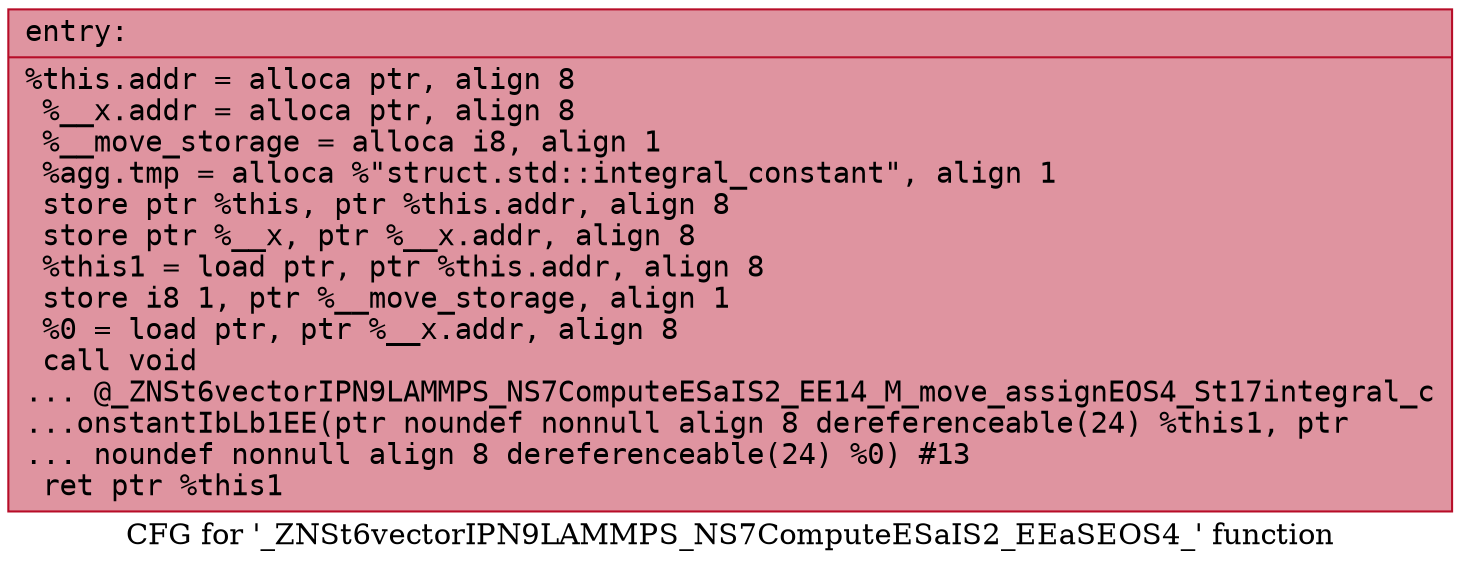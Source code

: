 digraph "CFG for '_ZNSt6vectorIPN9LAMMPS_NS7ComputeESaIS2_EEaSEOS4_' function" {
	label="CFG for '_ZNSt6vectorIPN9LAMMPS_NS7ComputeESaIS2_EEaSEOS4_' function";

	Node0x561f163fc550 [shape=record,color="#b70d28ff", style=filled, fillcolor="#b70d2870" fontname="Courier",label="{entry:\l|  %this.addr = alloca ptr, align 8\l  %__x.addr = alloca ptr, align 8\l  %__move_storage = alloca i8, align 1\l  %agg.tmp = alloca %\"struct.std::integral_constant\", align 1\l  store ptr %this, ptr %this.addr, align 8\l  store ptr %__x, ptr %__x.addr, align 8\l  %this1 = load ptr, ptr %this.addr, align 8\l  store i8 1, ptr %__move_storage, align 1\l  %0 = load ptr, ptr %__x.addr, align 8\l  call void\l... @_ZNSt6vectorIPN9LAMMPS_NS7ComputeESaIS2_EE14_M_move_assignEOS4_St17integral_c\l...onstantIbLb1EE(ptr noundef nonnull align 8 dereferenceable(24) %this1, ptr\l... noundef nonnull align 8 dereferenceable(24) %0) #13\l  ret ptr %this1\l}"];
}
